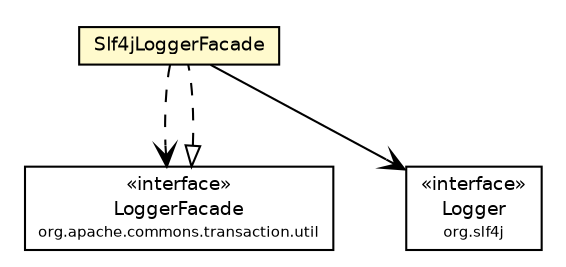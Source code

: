 #!/usr/local/bin/dot
#
# Class diagram 
# Generated by UMLGraph version 5.1 (http://www.umlgraph.org/)
#

digraph G {
	edge [fontname="Helvetica",fontsize=10,labelfontname="Helvetica",labelfontsize=10];
	node [fontname="Helvetica",fontsize=10,shape=plaintext];
	nodesep=0.25;
	ranksep=0.5;
	// com.davidkarlsen.commonstransaction.spring.Slf4jLoggerFacade
	c50 [label=<<table title="com.davidkarlsen.commonstransaction.spring.Slf4jLoggerFacade" border="0" cellborder="1" cellspacing="0" cellpadding="2" port="p" bgcolor="lemonChiffon" href="./Slf4jLoggerFacade.html">
		<tr><td><table border="0" cellspacing="0" cellpadding="1">
<tr><td align="center" balign="center"> Slf4jLoggerFacade </td></tr>
		</table></td></tr>
		</table>>, fontname="Helvetica", fontcolor="black", fontsize=9.0];
	//com.davidkarlsen.commonstransaction.spring.Slf4jLoggerFacade implements org.apache.commons.transaction.util.LoggerFacade
	c53:p -> c50:p [dir=back,arrowtail=empty,style=dashed];
	// com.davidkarlsen.commonstransaction.spring.Slf4jLoggerFacade NAVASSOC org.slf4j.Logger
	c50:p -> c54:p [taillabel="", label="", headlabel="", fontname="Helvetica", fontcolor="black", fontsize=10.0, color="black", arrowhead=open];
	// com.davidkarlsen.commonstransaction.spring.Slf4jLoggerFacade DEPEND org.apache.commons.transaction.util.LoggerFacade
	c50:p -> c53:p [taillabel="", label="", headlabel="", fontname="Helvetica", fontcolor="black", fontsize=10.0, color="black", arrowhead=open, style=dashed];
	// org.slf4j.Logger
	c54 [label=<<table title="org.slf4j.Logger" border="0" cellborder="1" cellspacing="0" cellpadding="2" port="p" href="http://www.slf4j.org/apidocs/org/slf4j/Logger.html">
		<tr><td><table border="0" cellspacing="0" cellpadding="1">
<tr><td align="center" balign="center"> &#171;interface&#187; </td></tr>
<tr><td align="center" balign="center"> Logger </td></tr>
<tr><td align="center" balign="center"><font point-size="7.0"> org.slf4j </font></td></tr>
		</table></td></tr>
		</table>>, fontname="Helvetica", fontcolor="black", fontsize=9.0];
	// org.apache.commons.transaction.util.LoggerFacade
	c53 [label=<<table title="org.apache.commons.transaction.util.LoggerFacade" border="0" cellborder="1" cellspacing="0" cellpadding="2" port="p">
		<tr><td><table border="0" cellspacing="0" cellpadding="1">
<tr><td align="center" balign="center"> &#171;interface&#187; </td></tr>
<tr><td align="center" balign="center"> LoggerFacade </td></tr>
<tr><td align="center" balign="center"><font point-size="7.0"> org.apache.commons.transaction.util </font></td></tr>
		</table></td></tr>
		</table>>, fontname="Helvetica", fontcolor="black", fontsize=9.0];
}

